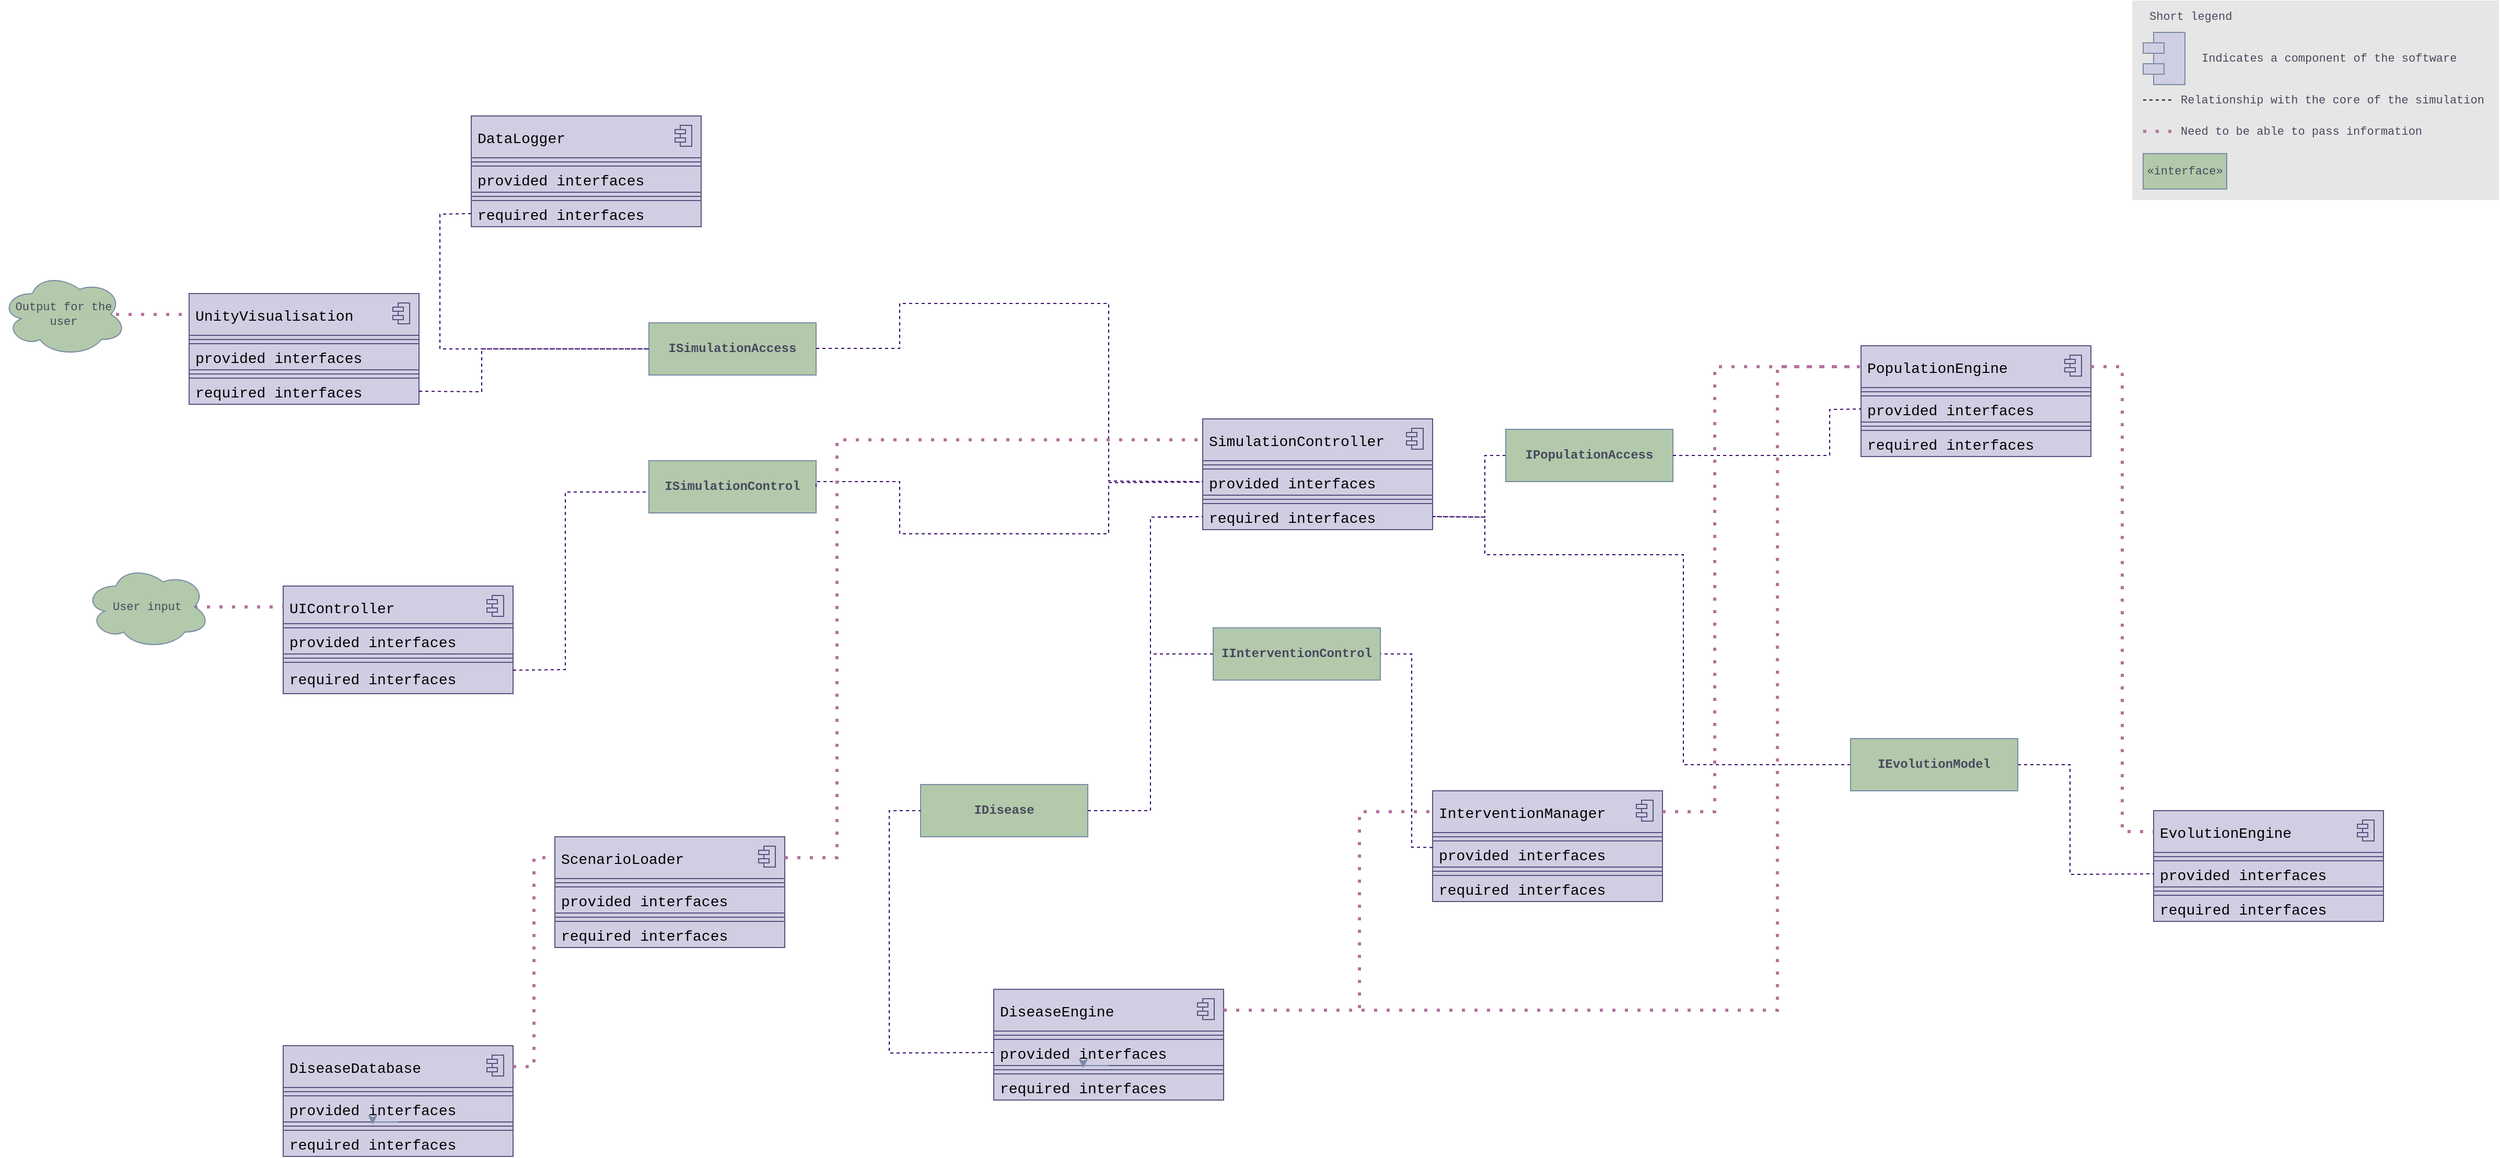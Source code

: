 <mxfile version="26.1.2">
  <diagram name="Page-1" id="GoLNNhoR9JQIdwmi2k9M">
    <mxGraphModel dx="4640" dy="2165" grid="1" gridSize="10" guides="1" tooltips="1" connect="1" arrows="1" fold="1" page="1" pageScale="1" pageWidth="1100" pageHeight="850" background="#FFFFFF" math="0" shadow="0">
      <root>
        <mxCell id="0" />
        <mxCell id="1" parent="0" />
        <mxCell id="596ySrerEDE0G81WWoC6-142" value="" style="rounded=0;whiteSpace=wrap;html=1;strokeColor=#E6E6E6;fontFamily=Courier New;fontSize=11;fontColor=#46495D;labelBackgroundColor=none;fillColor=#E6E6E6;align=left;" vertex="1" parent="1">
          <mxGeometry x="780" y="-350" width="350" height="190" as="geometry" />
        </mxCell>
        <mxCell id="596ySrerEDE0G81WWoC6-1" value="" style="fontStyle=1;align=left;verticalAlign=middle;childLayout=stackLayout;horizontal=1;horizontalStack=0;resizeParent=1;resizeParentMax=0;resizeLast=0;marginBottom=0;strokeColor=#56517e;fillColor=#D0CEE2;labelBackgroundColor=none;fontFamily=Courier New;fontSize=14;labelBorderColor=none;textShadow=0;shadow=0;resizeWidth=1;resizeHeight=1;" vertex="1" parent="1">
          <mxGeometry x="-310" y="596" width="220" height="106" as="geometry" />
        </mxCell>
        <mxCell id="596ySrerEDE0G81WWoC6-2" value="DiseaseEngine" style="align=left;spacingLeft=4;verticalAlign=middle;strokeColor=#56517e;fillColor=#D0CEE2;labelBackgroundColor=none;fontFamily=Courier New;fontSize=14;labelBorderColor=none;textShadow=0;shadow=0;resizeWidth=1;resizeHeight=1;" vertex="1" parent="596ySrerEDE0G81WWoC6-1">
          <mxGeometry width="220" height="40" as="geometry" />
        </mxCell>
        <mxCell id="596ySrerEDE0G81WWoC6-3" value="" style="shape=module;jettyWidth=10;jettyHeight=4;strokeColor=#56517e;fillColor=#D0CEE2;labelBackgroundColor=none;fontFamily=Courier New;fontSize=14;verticalAlign=middle;align=left;labelBorderColor=none;textShadow=0;shadow=0;resizeWidth=1;resizeHeight=1;" vertex="1" parent="596ySrerEDE0G81WWoC6-2">
          <mxGeometry x="1" width="16" height="20" relative="1" as="geometry">
            <mxPoint x="-25" y="9" as="offset" />
          </mxGeometry>
        </mxCell>
        <mxCell id="596ySrerEDE0G81WWoC6-4" value="" style="line;strokeWidth=1;fillColor=#D0CEE2;align=left;verticalAlign=middle;spacingTop=-1;spacingLeft=3;spacingRight=3;rotatable=0;labelPosition=right;points=[];portConstraint=eastwest;strokeColor=#56517e;labelBackgroundColor=none;fontFamily=Courier New;fontSize=14;labelBorderColor=none;textShadow=0;shadow=0;resizeWidth=1;resizeHeight=1;" vertex="1" parent="596ySrerEDE0G81WWoC6-1">
          <mxGeometry y="40" width="220" height="8" as="geometry" />
        </mxCell>
        <mxCell id="596ySrerEDE0G81WWoC6-5" value="provided interfaces" style="align=left;spacingLeft=4;verticalAlign=middle;strokeColor=#56517e;fillColor=#D0CEE2;labelBackgroundColor=none;fontFamily=Courier New;fontSize=14;labelBorderColor=none;textShadow=0;shadow=0;resizeWidth=1;resizeHeight=1;" vertex="1" parent="596ySrerEDE0G81WWoC6-1">
          <mxGeometry y="48" width="220" height="25" as="geometry" />
        </mxCell>
        <mxCell id="596ySrerEDE0G81WWoC6-7" value="" style="line;strokeWidth=1;fillColor=#D0CEE2;align=left;verticalAlign=middle;spacingTop=-1;spacingLeft=3;spacingRight=3;rotatable=0;labelPosition=right;points=[];portConstraint=eastwest;strokeColor=#56517e;labelBackgroundColor=none;fontFamily=Courier New;fontSize=14;labelBorderColor=none;textShadow=0;shadow=0;resizeWidth=1;resizeHeight=1;" vertex="1" parent="596ySrerEDE0G81WWoC6-1">
          <mxGeometry y="73" width="220" height="8" as="geometry" />
        </mxCell>
        <mxCell id="596ySrerEDE0G81WWoC6-8" value="required interfaces" style="align=left;spacingLeft=4;verticalAlign=middle;strokeColor=#56517e;fillColor=#D0CEE2;labelBackgroundColor=none;fontFamily=Courier New;fontSize=14;labelBorderColor=none;textShadow=0;shadow=0;resizeWidth=1;resizeHeight=1;" vertex="1" parent="596ySrerEDE0G81WWoC6-1">
          <mxGeometry y="81" width="220" height="25" as="geometry" />
        </mxCell>
        <mxCell id="596ySrerEDE0G81WWoC6-79" style="edgeStyle=orthogonalEdgeStyle;rounded=0;orthogonalLoop=1;jettySize=auto;html=1;exitX=0.5;exitY=1;exitDx=0;exitDy=0;entryX=0.389;entryY=1.096;entryDx=0;entryDy=0;entryPerimeter=0;strokeColor=#788AA3;fontColor=#46495D;fillColor=#B2C9AB;fontFamily=Courier New;labelBackgroundColor=none;" edge="1" parent="596ySrerEDE0G81WWoC6-1" source="596ySrerEDE0G81WWoC6-5" target="596ySrerEDE0G81WWoC6-5">
          <mxGeometry relative="1" as="geometry" />
        </mxCell>
        <mxCell id="596ySrerEDE0G81WWoC6-10" value="" style="fontStyle=1;align=left;verticalAlign=middle;childLayout=stackLayout;horizontal=1;horizontalStack=0;resizeParent=1;resizeParentMax=0;resizeLast=0;marginBottom=0;strokeColor=#56517e;fillColor=#D0CEE2;labelBackgroundColor=none;fontFamily=Courier New;fontSize=14;labelBorderColor=none;textShadow=0;shadow=0;resizeWidth=1;resizeHeight=1;" vertex="1" parent="1">
          <mxGeometry x="110" y="406" width="220" height="106" as="geometry" />
        </mxCell>
        <mxCell id="596ySrerEDE0G81WWoC6-11" value="InterventionManager" style="align=left;spacingLeft=4;verticalAlign=middle;strokeColor=#56517e;fillColor=#D0CEE2;labelBackgroundColor=none;fontFamily=Courier New;fontSize=14;labelBorderColor=none;textShadow=0;shadow=0;resizeWidth=1;resizeHeight=1;" vertex="1" parent="596ySrerEDE0G81WWoC6-10">
          <mxGeometry width="220" height="40" as="geometry" />
        </mxCell>
        <mxCell id="596ySrerEDE0G81WWoC6-12" value="" style="shape=module;jettyWidth=10;jettyHeight=4;strokeColor=#56517e;fillColor=#D0CEE2;labelBackgroundColor=none;fontFamily=Courier New;fontSize=14;verticalAlign=middle;align=left;labelBorderColor=none;textShadow=0;shadow=0;resizeWidth=1;resizeHeight=1;" vertex="1" parent="596ySrerEDE0G81WWoC6-11">
          <mxGeometry x="1" width="16" height="20" relative="1" as="geometry">
            <mxPoint x="-25" y="9" as="offset" />
          </mxGeometry>
        </mxCell>
        <mxCell id="596ySrerEDE0G81WWoC6-13" value="" style="line;strokeWidth=1;fillColor=#D0CEE2;align=left;verticalAlign=middle;spacingTop=-1;spacingLeft=3;spacingRight=3;rotatable=0;labelPosition=right;points=[];portConstraint=eastwest;strokeColor=#56517e;labelBackgroundColor=none;fontFamily=Courier New;fontSize=14;labelBorderColor=none;textShadow=0;shadow=0;resizeWidth=1;resizeHeight=1;" vertex="1" parent="596ySrerEDE0G81WWoC6-10">
          <mxGeometry y="40" width="220" height="8" as="geometry" />
        </mxCell>
        <mxCell id="596ySrerEDE0G81WWoC6-14" value="provided interfaces" style="align=left;spacingLeft=4;verticalAlign=middle;strokeColor=#56517e;fillColor=#D0CEE2;labelBackgroundColor=none;fontFamily=Courier New;fontSize=14;labelBorderColor=none;textShadow=0;shadow=0;resizeWidth=1;resizeHeight=1;" vertex="1" parent="596ySrerEDE0G81WWoC6-10">
          <mxGeometry y="48" width="220" height="25" as="geometry" />
        </mxCell>
        <mxCell id="596ySrerEDE0G81WWoC6-16" value="" style="line;strokeWidth=1;fillColor=#D0CEE2;align=left;verticalAlign=middle;spacingTop=-1;spacingLeft=3;spacingRight=3;rotatable=0;labelPosition=right;points=[];portConstraint=eastwest;strokeColor=#56517e;labelBackgroundColor=none;fontFamily=Courier New;fontSize=14;labelBorderColor=none;textShadow=0;shadow=0;resizeWidth=1;resizeHeight=1;" vertex="1" parent="596ySrerEDE0G81WWoC6-10">
          <mxGeometry y="73" width="220" height="8" as="geometry" />
        </mxCell>
        <mxCell id="596ySrerEDE0G81WWoC6-17" value="required interfaces" style="align=left;spacingLeft=4;verticalAlign=middle;strokeColor=#56517e;fillColor=#D0CEE2;labelBackgroundColor=none;fontFamily=Courier New;fontSize=14;labelBorderColor=none;textShadow=0;shadow=0;resizeWidth=1;resizeHeight=1;" vertex="1" parent="596ySrerEDE0G81WWoC6-10">
          <mxGeometry y="81" width="220" height="25" as="geometry" />
        </mxCell>
        <mxCell id="596ySrerEDE0G81WWoC6-19" value="" style="fontStyle=1;align=left;verticalAlign=middle;childLayout=stackLayout;horizontal=1;horizontalStack=0;resizeParent=1;resizeParentMax=0;resizeLast=0;marginBottom=0;strokeColor=#56517e;fillColor=#D0CEE2;labelBackgroundColor=none;fontFamily=Courier New;fontSize=14;labelBorderColor=none;textShadow=0;shadow=0;" vertex="1" parent="1">
          <mxGeometry x="-1080" y="-70" width="220" height="106" as="geometry" />
        </mxCell>
        <mxCell id="596ySrerEDE0G81WWoC6-20" value="UnityVisualisation" style="align=left;spacingLeft=4;verticalAlign=middle;strokeColor=#56517e;fillColor=#D0CEE2;labelBackgroundColor=none;fontFamily=Courier New;fontSize=14;labelBorderColor=none;textShadow=0;shadow=0;resizeWidth=1;resizeHeight=1;" vertex="1" parent="596ySrerEDE0G81WWoC6-19">
          <mxGeometry width="220" height="40" as="geometry" />
        </mxCell>
        <mxCell id="596ySrerEDE0G81WWoC6-21" value="" style="shape=module;jettyWidth=10;jettyHeight=4;strokeColor=#56517e;fillColor=#D0CEE2;labelBackgroundColor=none;fontFamily=Courier New;fontSize=14;verticalAlign=middle;align=left;labelBorderColor=none;textShadow=0;shadow=0;resizeWidth=1;resizeHeight=1;" vertex="1" parent="596ySrerEDE0G81WWoC6-20">
          <mxGeometry x="1" width="16" height="20" relative="1" as="geometry">
            <mxPoint x="-25" y="9" as="offset" />
          </mxGeometry>
        </mxCell>
        <mxCell id="596ySrerEDE0G81WWoC6-22" value="" style="line;strokeWidth=1;fillColor=#D0CEE2;align=left;verticalAlign=middle;spacingTop=-1;spacingLeft=3;spacingRight=3;rotatable=0;labelPosition=right;points=[];portConstraint=eastwest;strokeColor=#56517e;labelBackgroundColor=none;fontFamily=Courier New;fontSize=14;labelBorderColor=none;textShadow=0;shadow=0;resizeWidth=1;resizeHeight=1;" vertex="1" parent="596ySrerEDE0G81WWoC6-19">
          <mxGeometry y="40" width="220" height="8" as="geometry" />
        </mxCell>
        <mxCell id="596ySrerEDE0G81WWoC6-23" value="provided interfaces" style="align=left;spacingLeft=4;verticalAlign=middle;strokeColor=#56517e;fillColor=#D0CEE2;labelBackgroundColor=none;fontFamily=Courier New;fontSize=14;labelBorderColor=none;textShadow=0;shadow=0;resizeWidth=1;resizeHeight=1;" vertex="1" parent="596ySrerEDE0G81WWoC6-19">
          <mxGeometry y="48" width="220" height="25" as="geometry" />
        </mxCell>
        <mxCell id="596ySrerEDE0G81WWoC6-25" value="" style="line;strokeWidth=1;fillColor=#D0CEE2;align=left;verticalAlign=middle;spacingTop=-1;spacingLeft=3;spacingRight=3;rotatable=0;labelPosition=right;points=[];portConstraint=eastwest;strokeColor=#56517e;labelBackgroundColor=none;fontFamily=Courier New;fontSize=14;labelBorderColor=none;textShadow=0;shadow=0;resizeWidth=1;resizeHeight=1;" vertex="1" parent="596ySrerEDE0G81WWoC6-19">
          <mxGeometry y="73" width="220" height="8" as="geometry" />
        </mxCell>
        <mxCell id="596ySrerEDE0G81WWoC6-26" value="required interfaces" style="align=left;spacingLeft=4;verticalAlign=middle;strokeColor=#56517e;fillColor=#D0CEE2;labelBackgroundColor=none;fontFamily=Courier New;fontSize=14;labelBorderColor=none;textShadow=0;shadow=0;resizeWidth=1;resizeHeight=1;" vertex="1" parent="596ySrerEDE0G81WWoC6-19">
          <mxGeometry y="81" width="220" height="25" as="geometry" />
        </mxCell>
        <mxCell id="596ySrerEDE0G81WWoC6-28" value="" style="fontStyle=5;align=left;verticalAlign=middle;childLayout=stackLayout;horizontal=1;horizontalStack=0;resizeParent=1;resizeParentMax=0;resizeLast=0;marginBottom=0;strokeColor=#56517e;fillColor=#D0CEE2;labelBackgroundColor=none;fontFamily=Courier New;fontSize=14;labelBorderColor=none;textShadow=0;shadow=0;resizeWidth=1;resizeHeight=1;" vertex="1" parent="1">
          <mxGeometry x="-730" y="450" width="220" height="106" as="geometry" />
        </mxCell>
        <mxCell id="596ySrerEDE0G81WWoC6-29" value="ScenarioLoader" style="align=left;spacingLeft=4;verticalAlign=middle;strokeColor=#56517e;fillColor=#D0CEE2;labelBackgroundColor=none;fontFamily=Courier New;fontSize=14;labelBorderColor=none;textShadow=0;shadow=0;resizeWidth=1;resizeHeight=1;" vertex="1" parent="596ySrerEDE0G81WWoC6-28">
          <mxGeometry width="220" height="40" as="geometry" />
        </mxCell>
        <mxCell id="596ySrerEDE0G81WWoC6-30" value="" style="shape=module;jettyWidth=10;jettyHeight=4;strokeColor=#56517e;fillColor=#D0CEE2;labelBackgroundColor=none;fontFamily=Courier New;fontSize=14;verticalAlign=middle;align=left;labelBorderColor=none;textShadow=0;shadow=0;resizeWidth=1;resizeHeight=1;" vertex="1" parent="596ySrerEDE0G81WWoC6-29">
          <mxGeometry x="1" width="16" height="20" relative="1" as="geometry">
            <mxPoint x="-25" y="9" as="offset" />
          </mxGeometry>
        </mxCell>
        <mxCell id="596ySrerEDE0G81WWoC6-31" value="" style="line;strokeWidth=1;fillColor=#D0CEE2;align=left;verticalAlign=middle;spacingTop=-1;spacingLeft=3;spacingRight=3;rotatable=0;labelPosition=right;points=[];portConstraint=eastwest;strokeColor=#56517e;labelBackgroundColor=none;fontFamily=Courier New;fontSize=14;labelBorderColor=none;textShadow=0;shadow=0;resizeWidth=1;resizeHeight=1;" vertex="1" parent="596ySrerEDE0G81WWoC6-28">
          <mxGeometry y="40" width="220" height="8" as="geometry" />
        </mxCell>
        <mxCell id="596ySrerEDE0G81WWoC6-32" value="provided interfaces" style="align=left;spacingLeft=4;verticalAlign=middle;strokeColor=#56517e;fillColor=#D0CEE2;labelBackgroundColor=none;fontFamily=Courier New;fontSize=14;labelBorderColor=none;textShadow=0;shadow=0;resizeWidth=1;resizeHeight=1;" vertex="1" parent="596ySrerEDE0G81WWoC6-28">
          <mxGeometry y="48" width="220" height="25" as="geometry" />
        </mxCell>
        <mxCell id="596ySrerEDE0G81WWoC6-34" value="" style="line;strokeWidth=1;fillColor=#D0CEE2;align=left;verticalAlign=middle;spacingTop=-1;spacingLeft=3;spacingRight=3;rotatable=0;labelPosition=right;points=[];portConstraint=eastwest;strokeColor=#56517e;labelBackgroundColor=none;fontFamily=Courier New;fontSize=14;labelBorderColor=none;textShadow=0;shadow=0;resizeWidth=1;resizeHeight=1;" vertex="1" parent="596ySrerEDE0G81WWoC6-28">
          <mxGeometry y="73" width="220" height="8" as="geometry" />
        </mxCell>
        <mxCell id="596ySrerEDE0G81WWoC6-35" value="required interfaces" style="align=left;spacingLeft=4;verticalAlign=middle;strokeColor=#56517e;fillColor=#D0CEE2;labelBackgroundColor=none;fontFamily=Courier New;fontSize=14;labelBorderColor=none;textShadow=0;shadow=0;resizeWidth=1;resizeHeight=1;" vertex="1" parent="596ySrerEDE0G81WWoC6-28">
          <mxGeometry y="81" width="220" height="25" as="geometry" />
        </mxCell>
        <mxCell id="596ySrerEDE0G81WWoC6-37" value="" style="fontStyle=1;align=left;verticalAlign=middle;childLayout=stackLayout;horizontal=1;horizontalStack=0;resizeParent=1;resizeParentMax=0;resizeLast=0;marginBottom=0;strokeColor=#56517e;fillColor=#D0CEE2;labelBackgroundColor=none;fontFamily=Courier New;fontSize=14;labelBorderColor=none;textShadow=0;shadow=0;resizeWidth=1;resizeHeight=1;" vertex="1" parent="1">
          <mxGeometry x="-810" y="-240" width="220" height="106" as="geometry" />
        </mxCell>
        <mxCell id="596ySrerEDE0G81WWoC6-38" value="DataLogger" style="align=left;spacingLeft=4;verticalAlign=middle;strokeColor=#56517e;fillColor=#D0CEE2;labelBackgroundColor=none;fontFamily=Courier New;fontSize=14;labelBorderColor=none;textShadow=0;shadow=0;resizeWidth=1;resizeHeight=1;" vertex="1" parent="596ySrerEDE0G81WWoC6-37">
          <mxGeometry width="220" height="40" as="geometry" />
        </mxCell>
        <mxCell id="596ySrerEDE0G81WWoC6-39" value="" style="shape=module;jettyWidth=10;jettyHeight=4;strokeColor=#56517e;fillColor=#D0CEE2;labelBackgroundColor=none;fontFamily=Courier New;fontSize=14;verticalAlign=middle;align=left;labelBorderColor=none;textShadow=0;shadow=0;resizeWidth=1;resizeHeight=1;" vertex="1" parent="596ySrerEDE0G81WWoC6-38">
          <mxGeometry x="1" width="16" height="20" relative="1" as="geometry">
            <mxPoint x="-25" y="9" as="offset" />
          </mxGeometry>
        </mxCell>
        <mxCell id="596ySrerEDE0G81WWoC6-40" value="" style="line;strokeWidth=1;fillColor=#D0CEE2;align=left;verticalAlign=middle;spacingTop=-1;spacingLeft=3;spacingRight=3;rotatable=0;labelPosition=right;points=[];portConstraint=eastwest;strokeColor=#56517e;labelBackgroundColor=none;fontFamily=Courier New;fontSize=14;labelBorderColor=none;textShadow=0;shadow=0;resizeWidth=1;resizeHeight=1;" vertex="1" parent="596ySrerEDE0G81WWoC6-37">
          <mxGeometry y="40" width="220" height="8" as="geometry" />
        </mxCell>
        <mxCell id="596ySrerEDE0G81WWoC6-41" value="provided interfaces" style="align=left;spacingLeft=4;verticalAlign=middle;strokeColor=#56517e;fillColor=#D0CEE2;labelBackgroundColor=none;fontFamily=Courier New;fontSize=14;labelBorderColor=none;textShadow=0;shadow=0;resizeWidth=1;resizeHeight=1;" vertex="1" parent="596ySrerEDE0G81WWoC6-37">
          <mxGeometry y="48" width="220" height="25" as="geometry" />
        </mxCell>
        <mxCell id="596ySrerEDE0G81WWoC6-43" value="" style="line;strokeWidth=1;fillColor=#D0CEE2;align=left;verticalAlign=middle;spacingTop=-1;spacingLeft=3;spacingRight=3;rotatable=0;labelPosition=right;points=[];portConstraint=eastwest;strokeColor=#56517e;labelBackgroundColor=none;fontFamily=Courier New;fontSize=14;labelBorderColor=none;textShadow=0;shadow=0;resizeWidth=1;resizeHeight=1;" vertex="1" parent="596ySrerEDE0G81WWoC6-37">
          <mxGeometry y="73" width="220" height="8" as="geometry" />
        </mxCell>
        <mxCell id="596ySrerEDE0G81WWoC6-44" value="required interfaces" style="align=left;spacingLeft=4;verticalAlign=middle;strokeColor=#56517e;fillColor=#D0CEE2;labelBackgroundColor=none;fontFamily=Courier New;fontSize=14;labelBorderColor=none;textShadow=0;shadow=0;resizeWidth=1;resizeHeight=1;" vertex="1" parent="596ySrerEDE0G81WWoC6-37">
          <mxGeometry y="81" width="220" height="25" as="geometry" />
        </mxCell>
        <mxCell id="596ySrerEDE0G81WWoC6-46" value="" style="fontStyle=1;align=left;verticalAlign=middle;childLayout=stackLayout;horizontal=1;horizontalStack=0;resizeParent=1;resizeParentMax=0;resizeLast=0;marginBottom=0;strokeColor=#56517e;fillColor=#D0CEE2;labelBackgroundColor=none;fontFamily=Courier New;fontSize=14;labelBorderColor=none;textShadow=0;shadow=0;resizeWidth=1;resizeHeight=1;" vertex="1" parent="1">
          <mxGeometry x="520" y="-20" width="220" height="106" as="geometry" />
        </mxCell>
        <mxCell id="596ySrerEDE0G81WWoC6-47" value="PopulationEngine" style="align=left;spacingLeft=4;verticalAlign=middle;strokeColor=#56517e;fillColor=#D0CEE2;labelBackgroundColor=none;fontFamily=Courier New;fontSize=14;labelBorderColor=none;textShadow=0;shadow=0;resizeWidth=1;resizeHeight=1;" vertex="1" parent="596ySrerEDE0G81WWoC6-46">
          <mxGeometry width="220" height="40" as="geometry" />
        </mxCell>
        <mxCell id="596ySrerEDE0G81WWoC6-48" value="" style="shape=module;jettyWidth=10;jettyHeight=4;strokeColor=#56517e;fillColor=#D0CEE2;labelBackgroundColor=none;fontFamily=Courier New;fontSize=14;verticalAlign=middle;align=left;labelBorderColor=none;textShadow=0;shadow=0;resizeWidth=1;resizeHeight=1;" vertex="1" parent="596ySrerEDE0G81WWoC6-47">
          <mxGeometry x="1" width="16" height="20" relative="1" as="geometry">
            <mxPoint x="-25" y="9" as="offset" />
          </mxGeometry>
        </mxCell>
        <mxCell id="596ySrerEDE0G81WWoC6-49" value="" style="line;strokeWidth=1;fillColor=#D0CEE2;align=left;verticalAlign=middle;spacingTop=-1;spacingLeft=3;spacingRight=3;rotatable=0;labelPosition=right;points=[];portConstraint=eastwest;strokeColor=#56517e;labelBackgroundColor=none;fontFamily=Courier New;fontSize=14;labelBorderColor=none;textShadow=0;shadow=0;resizeWidth=1;resizeHeight=1;" vertex="1" parent="596ySrerEDE0G81WWoC6-46">
          <mxGeometry y="40" width="220" height="8" as="geometry" />
        </mxCell>
        <mxCell id="596ySrerEDE0G81WWoC6-50" value="provided interfaces" style="align=left;spacingLeft=4;verticalAlign=middle;strokeColor=#56517e;fillColor=#D0CEE2;labelBackgroundColor=none;fontFamily=Courier New;fontSize=14;labelBorderColor=none;textShadow=0;shadow=0;resizeWidth=1;resizeHeight=1;" vertex="1" parent="596ySrerEDE0G81WWoC6-46">
          <mxGeometry y="48" width="220" height="25" as="geometry" />
        </mxCell>
        <mxCell id="596ySrerEDE0G81WWoC6-52" value="" style="line;strokeWidth=1;fillColor=#D0CEE2;align=left;verticalAlign=middle;spacingTop=-1;spacingLeft=3;spacingRight=3;rotatable=0;labelPosition=right;points=[];portConstraint=eastwest;strokeColor=#56517e;labelBackgroundColor=none;fontFamily=Courier New;fontSize=14;labelBorderColor=none;textShadow=0;shadow=0;resizeWidth=1;resizeHeight=1;" vertex="1" parent="596ySrerEDE0G81WWoC6-46">
          <mxGeometry y="73" width="220" height="8" as="geometry" />
        </mxCell>
        <mxCell id="596ySrerEDE0G81WWoC6-53" value="required interfaces" style="align=left;spacingLeft=4;verticalAlign=middle;strokeColor=#56517e;fillColor=#D0CEE2;labelBackgroundColor=none;fontFamily=Courier New;fontSize=14;labelBorderColor=none;textShadow=0;shadow=0;resizeWidth=1;resizeHeight=1;" vertex="1" parent="596ySrerEDE0G81WWoC6-46">
          <mxGeometry y="81" width="220" height="25" as="geometry" />
        </mxCell>
        <mxCell id="596ySrerEDE0G81WWoC6-55" value="" style="fontStyle=1;align=left;verticalAlign=middle;childLayout=stackLayout;horizontal=1;horizontalStack=0;resizeParent=1;resizeParentMax=0;resizeLast=0;marginBottom=0;strokeColor=#56517e;fillColor=#D0CEE2;labelBackgroundColor=none;fontFamily=Courier New;fontSize=14;labelBorderColor=none;textShadow=0;shadow=0;resizeWidth=1;resizeHeight=1;" vertex="1" parent="1">
          <mxGeometry x="-110" y="50" width="220" height="106" as="geometry" />
        </mxCell>
        <mxCell id="596ySrerEDE0G81WWoC6-56" value="SimulationController" style="align=left;spacingLeft=4;verticalAlign=middle;strokeColor=#56517e;fillColor=#D0CEE2;labelBackgroundColor=none;fontFamily=Courier New;fontSize=14;labelBorderColor=none;textShadow=0;shadow=0;resizeWidth=1;resizeHeight=1;" vertex="1" parent="596ySrerEDE0G81WWoC6-55">
          <mxGeometry width="220" height="40" as="geometry" />
        </mxCell>
        <mxCell id="596ySrerEDE0G81WWoC6-57" value="" style="shape=module;jettyWidth=10;jettyHeight=4;strokeColor=#56517e;fillColor=#D0CEE2;labelBackgroundColor=none;fontFamily=Courier New;fontSize=14;verticalAlign=middle;align=left;labelBorderColor=none;textShadow=0;shadow=0;resizeWidth=1;resizeHeight=1;" vertex="1" parent="596ySrerEDE0G81WWoC6-56">
          <mxGeometry x="1" width="16" height="20" relative="1" as="geometry">
            <mxPoint x="-25" y="9" as="offset" />
          </mxGeometry>
        </mxCell>
        <mxCell id="596ySrerEDE0G81WWoC6-58" value="" style="line;strokeWidth=1;fillColor=#D0CEE2;align=left;verticalAlign=middle;spacingTop=-1;spacingLeft=3;spacingRight=3;rotatable=0;labelPosition=right;points=[];portConstraint=eastwest;strokeColor=#56517e;labelBackgroundColor=none;fontFamily=Courier New;fontSize=14;labelBorderColor=none;textShadow=0;shadow=0;resizeWidth=1;resizeHeight=1;" vertex="1" parent="596ySrerEDE0G81WWoC6-55">
          <mxGeometry y="40" width="220" height="8" as="geometry" />
        </mxCell>
        <mxCell id="596ySrerEDE0G81WWoC6-59" value="provided interfaces" style="align=left;spacingLeft=4;verticalAlign=middle;strokeColor=#56517e;fillColor=#D0CEE2;labelBackgroundColor=none;fontFamily=Courier New;fontSize=14;labelBorderColor=none;textShadow=0;shadow=0;resizeWidth=1;resizeHeight=1;" vertex="1" parent="596ySrerEDE0G81WWoC6-55">
          <mxGeometry y="48" width="220" height="25" as="geometry" />
        </mxCell>
        <mxCell id="596ySrerEDE0G81WWoC6-61" value="" style="line;strokeWidth=1;fillColor=#D0CEE2;align=left;verticalAlign=middle;spacingTop=-1;spacingLeft=3;spacingRight=3;rotatable=0;labelPosition=right;points=[];portConstraint=eastwest;strokeColor=#56517e;labelBackgroundColor=none;fontFamily=Courier New;fontSize=14;labelBorderColor=none;textShadow=0;shadow=0;resizeWidth=1;resizeHeight=1;" vertex="1" parent="596ySrerEDE0G81WWoC6-55">
          <mxGeometry y="73" width="220" height="8" as="geometry" />
        </mxCell>
        <mxCell id="596ySrerEDE0G81WWoC6-62" value="required interfaces" style="align=left;spacingLeft=4;verticalAlign=middle;strokeColor=#56517e;fillColor=#D0CEE2;labelBackgroundColor=none;fontFamily=Courier New;fontSize=14;labelBorderColor=none;textShadow=0;shadow=0;resizeWidth=1;resizeHeight=1;" vertex="1" parent="596ySrerEDE0G81WWoC6-55">
          <mxGeometry y="81" width="220" height="25" as="geometry" />
        </mxCell>
        <mxCell id="596ySrerEDE0G81WWoC6-64" value="" style="fontStyle=1;align=left;verticalAlign=middle;childLayout=stackLayout;horizontal=1;horizontalStack=0;resizeParent=1;resizeParentMax=0;resizeLast=0;marginBottom=0;strokeColor=#56517e;fillColor=#D0CEE2;labelBackgroundColor=none;fontFamily=Courier New;fontSize=14;labelBorderColor=none;textShadow=0;shadow=0;resizeWidth=1;resizeHeight=1;" vertex="1" parent="1">
          <mxGeometry x="-990" y="210" width="220" height="103" as="geometry" />
        </mxCell>
        <mxCell id="596ySrerEDE0G81WWoC6-65" value="UIController" style="align=left;spacingLeft=4;verticalAlign=middle;strokeColor=#56517e;fillColor=#D0CEE2;labelBackgroundColor=none;fontFamily=Courier New;fontSize=14;labelBorderColor=none;textShadow=0;shadow=0;resizeWidth=1;resizeHeight=1;" vertex="1" parent="596ySrerEDE0G81WWoC6-64">
          <mxGeometry width="220" height="40" as="geometry" />
        </mxCell>
        <mxCell id="596ySrerEDE0G81WWoC6-66" value="" style="shape=module;jettyWidth=10;jettyHeight=4;strokeColor=#56517e;fillColor=#D0CEE2;labelBackgroundColor=none;fontFamily=Courier New;fontSize=14;verticalAlign=middle;align=left;labelBorderColor=none;textShadow=0;shadow=0;resizeWidth=1;resizeHeight=1;" vertex="1" parent="596ySrerEDE0G81WWoC6-65">
          <mxGeometry x="1" width="16" height="20" relative="1" as="geometry">
            <mxPoint x="-25" y="9" as="offset" />
          </mxGeometry>
        </mxCell>
        <mxCell id="596ySrerEDE0G81WWoC6-67" value="" style="line;strokeWidth=1;fillColor=#D0CEE2;align=left;verticalAlign=middle;spacingTop=-1;spacingLeft=3;spacingRight=3;rotatable=0;labelPosition=right;points=[];portConstraint=eastwest;strokeColor=#56517e;labelBackgroundColor=none;fontFamily=Courier New;fontSize=14;labelBorderColor=none;textShadow=0;shadow=0;resizeWidth=1;resizeHeight=1;" vertex="1" parent="596ySrerEDE0G81WWoC6-65">
          <mxGeometry y="32" width="220" height="8" as="geometry" />
        </mxCell>
        <mxCell id="596ySrerEDE0G81WWoC6-69" value="provided interfaces" style="align=left;spacingLeft=4;verticalAlign=middle;strokeColor=#56517e;fillColor=#D0CEE2;labelBackgroundColor=none;fontFamily=Courier New;fontSize=14;labelBorderColor=none;textShadow=0;shadow=0;resizeWidth=1;resizeHeight=1;" vertex="1" parent="596ySrerEDE0G81WWoC6-64">
          <mxGeometry y="40" width="220" height="25" as="geometry" />
        </mxCell>
        <mxCell id="596ySrerEDE0G81WWoC6-70" value="" style="line;strokeWidth=1;fillColor=#D0CEE2;align=left;verticalAlign=middle;spacingTop=-1;spacingLeft=3;spacingRight=3;rotatable=0;labelPosition=right;points=[];portConstraint=eastwest;strokeColor=#56517e;labelBackgroundColor=none;fontFamily=Courier New;fontSize=14;labelBorderColor=none;textShadow=0;shadow=0;resizeWidth=1;resizeHeight=1;" vertex="1" parent="596ySrerEDE0G81WWoC6-64">
          <mxGeometry y="65" width="220" height="8" as="geometry" />
        </mxCell>
        <mxCell id="596ySrerEDE0G81WWoC6-72" value="required interfaces" style="align=left;spacingLeft=4;verticalAlign=middle;strokeColor=#56517e;fillColor=#D0CEE2;labelBackgroundColor=none;fontFamily=Courier New;fontSize=14;labelBorderColor=none;textShadow=0;shadow=0;resizeWidth=1;resizeHeight=1;" vertex="1" parent="596ySrerEDE0G81WWoC6-64">
          <mxGeometry y="73" width="220" height="30" as="geometry" />
        </mxCell>
        <mxCell id="596ySrerEDE0G81WWoC6-80" value="" style="fontStyle=1;align=left;verticalAlign=middle;childLayout=stackLayout;horizontal=1;horizontalStack=0;resizeParent=1;resizeParentMax=0;resizeLast=0;marginBottom=0;strokeColor=#56517e;fillColor=#D0CEE2;labelBackgroundColor=none;fontFamily=Courier New;fontSize=14;labelBorderColor=none;textShadow=0;shadow=0;resizeWidth=1;resizeHeight=1;" vertex="1" parent="1">
          <mxGeometry x="800" y="425" width="220" height="106" as="geometry" />
        </mxCell>
        <mxCell id="596ySrerEDE0G81WWoC6-81" value="EvolutionEngine" style="align=left;spacingLeft=4;verticalAlign=middle;strokeColor=#56517e;fillColor=#D0CEE2;labelBackgroundColor=none;fontFamily=Courier New;fontSize=14;labelBorderColor=none;textShadow=0;shadow=0;resizeWidth=1;resizeHeight=1;" vertex="1" parent="596ySrerEDE0G81WWoC6-80">
          <mxGeometry width="220" height="40" as="geometry" />
        </mxCell>
        <mxCell id="596ySrerEDE0G81WWoC6-82" value="" style="shape=module;jettyWidth=10;jettyHeight=4;strokeColor=#56517e;fillColor=#D0CEE2;labelBackgroundColor=none;fontFamily=Courier New;fontSize=14;verticalAlign=middle;align=left;labelBorderColor=none;textShadow=0;shadow=0;resizeWidth=1;resizeHeight=1;" vertex="1" parent="596ySrerEDE0G81WWoC6-81">
          <mxGeometry x="1" width="16" height="20" relative="1" as="geometry">
            <mxPoint x="-25" y="9" as="offset" />
          </mxGeometry>
        </mxCell>
        <mxCell id="596ySrerEDE0G81WWoC6-83" value="" style="line;strokeWidth=1;fillColor=#D0CEE2;align=left;verticalAlign=middle;spacingTop=-1;spacingLeft=3;spacingRight=3;rotatable=0;labelPosition=right;points=[];portConstraint=eastwest;strokeColor=#56517e;labelBackgroundColor=none;fontFamily=Courier New;fontSize=14;labelBorderColor=none;textShadow=0;shadow=0;resizeWidth=1;resizeHeight=1;" vertex="1" parent="596ySrerEDE0G81WWoC6-80">
          <mxGeometry y="40" width="220" height="8" as="geometry" />
        </mxCell>
        <mxCell id="596ySrerEDE0G81WWoC6-84" value="provided interfaces" style="align=left;spacingLeft=4;verticalAlign=middle;strokeColor=#56517e;fillColor=#D0CEE2;labelBackgroundColor=none;fontFamily=Courier New;fontSize=14;labelBorderColor=none;textShadow=0;shadow=0;resizeWidth=1;resizeHeight=1;" vertex="1" parent="596ySrerEDE0G81WWoC6-80">
          <mxGeometry y="48" width="220" height="25" as="geometry" />
        </mxCell>
        <mxCell id="596ySrerEDE0G81WWoC6-85" value="" style="line;strokeWidth=1;fillColor=#D0CEE2;align=left;verticalAlign=middle;spacingTop=-1;spacingLeft=3;spacingRight=3;rotatable=0;labelPosition=right;points=[];portConstraint=eastwest;strokeColor=#56517e;labelBackgroundColor=none;fontFamily=Courier New;fontSize=14;labelBorderColor=none;textShadow=0;shadow=0;resizeWidth=1;resizeHeight=1;" vertex="1" parent="596ySrerEDE0G81WWoC6-80">
          <mxGeometry y="73" width="220" height="8" as="geometry" />
        </mxCell>
        <mxCell id="596ySrerEDE0G81WWoC6-86" value="required interfaces" style="align=left;spacingLeft=4;verticalAlign=middle;strokeColor=#56517e;fillColor=#D0CEE2;labelBackgroundColor=none;fontFamily=Courier New;fontSize=14;labelBorderColor=none;textShadow=0;shadow=0;resizeWidth=1;resizeHeight=1;" vertex="1" parent="596ySrerEDE0G81WWoC6-80">
          <mxGeometry y="81" width="220" height="25" as="geometry" />
        </mxCell>
        <mxCell id="596ySrerEDE0G81WWoC6-87" value="" style="fontStyle=1;align=left;verticalAlign=middle;childLayout=stackLayout;horizontal=1;horizontalStack=0;resizeParent=1;resizeParentMax=0;resizeLast=0;marginBottom=0;strokeColor=#56517e;fillColor=#D0CEE2;labelBackgroundColor=none;fontFamily=Courier New;fontSize=14;labelBorderColor=none;textShadow=0;shadow=0;resizeWidth=1;resizeHeight=1;" vertex="1" parent="1">
          <mxGeometry x="-990" y="650" width="220" height="106" as="geometry" />
        </mxCell>
        <mxCell id="596ySrerEDE0G81WWoC6-88" value="DiseaseDatabase" style="align=left;spacingLeft=4;verticalAlign=middle;strokeColor=#56517e;fillColor=#D0CEE2;labelBackgroundColor=none;fontFamily=Courier New;fontSize=14;labelBorderColor=none;textShadow=0;shadow=0;resizeWidth=1;resizeHeight=1;" vertex="1" parent="596ySrerEDE0G81WWoC6-87">
          <mxGeometry width="220" height="40" as="geometry" />
        </mxCell>
        <mxCell id="596ySrerEDE0G81WWoC6-89" value="" style="shape=module;jettyWidth=10;jettyHeight=4;strokeColor=#56517e;fillColor=#D0CEE2;labelBackgroundColor=none;fontFamily=Courier New;fontSize=14;verticalAlign=middle;align=left;labelBorderColor=none;textShadow=0;shadow=0;resizeWidth=1;resizeHeight=1;" vertex="1" parent="596ySrerEDE0G81WWoC6-88">
          <mxGeometry x="1" width="16" height="20" relative="1" as="geometry">
            <mxPoint x="-25" y="9" as="offset" />
          </mxGeometry>
        </mxCell>
        <mxCell id="596ySrerEDE0G81WWoC6-90" value="" style="line;strokeWidth=1;fillColor=#D0CEE2;align=left;verticalAlign=middle;spacingTop=-1;spacingLeft=3;spacingRight=3;rotatable=0;labelPosition=right;points=[];portConstraint=eastwest;strokeColor=#56517e;labelBackgroundColor=none;fontFamily=Courier New;fontSize=14;labelBorderColor=none;textShadow=0;shadow=0;resizeWidth=1;resizeHeight=1;" vertex="1" parent="596ySrerEDE0G81WWoC6-87">
          <mxGeometry y="40" width="220" height="8" as="geometry" />
        </mxCell>
        <mxCell id="596ySrerEDE0G81WWoC6-91" value="provided interfaces" style="align=left;spacingLeft=4;verticalAlign=middle;strokeColor=#56517e;fillColor=#D0CEE2;labelBackgroundColor=none;fontFamily=Courier New;fontSize=14;labelBorderColor=none;textShadow=0;shadow=0;resizeWidth=1;resizeHeight=1;" vertex="1" parent="596ySrerEDE0G81WWoC6-87">
          <mxGeometry y="48" width="220" height="25" as="geometry" />
        </mxCell>
        <mxCell id="596ySrerEDE0G81WWoC6-92" value="" style="line;strokeWidth=1;fillColor=#D0CEE2;align=left;verticalAlign=middle;spacingTop=-1;spacingLeft=3;spacingRight=3;rotatable=0;labelPosition=right;points=[];portConstraint=eastwest;strokeColor=#56517e;labelBackgroundColor=none;fontFamily=Courier New;fontSize=14;labelBorderColor=none;textShadow=0;shadow=0;resizeWidth=1;resizeHeight=1;" vertex="1" parent="596ySrerEDE0G81WWoC6-87">
          <mxGeometry y="73" width="220" height="8" as="geometry" />
        </mxCell>
        <mxCell id="596ySrerEDE0G81WWoC6-93" value="required interfaces" style="align=left;spacingLeft=4;verticalAlign=middle;strokeColor=#56517e;fillColor=#D0CEE2;labelBackgroundColor=none;fontFamily=Courier New;fontSize=14;labelBorderColor=none;textShadow=0;shadow=0;resizeWidth=1;resizeHeight=1;" vertex="1" parent="596ySrerEDE0G81WWoC6-87">
          <mxGeometry y="81" width="220" height="25" as="geometry" />
        </mxCell>
        <mxCell id="596ySrerEDE0G81WWoC6-94" style="edgeStyle=orthogonalEdgeStyle;rounded=0;orthogonalLoop=1;jettySize=auto;html=1;exitX=0.5;exitY=1;exitDx=0;exitDy=0;entryX=0.389;entryY=1.096;entryDx=0;entryDy=0;entryPerimeter=0;strokeColor=#788AA3;fontColor=#46495D;fillColor=#B2C9AB;fontFamily=Courier New;labelBackgroundColor=none;" edge="1" parent="596ySrerEDE0G81WWoC6-87" source="596ySrerEDE0G81WWoC6-91" target="596ySrerEDE0G81WWoC6-91">
          <mxGeometry relative="1" as="geometry" />
        </mxCell>
        <mxCell id="596ySrerEDE0G81WWoC6-95" value="&lt;b&gt;ISimulationControl&lt;/b&gt;" style="html=1;whiteSpace=wrap;strokeColor=#788AA3;fontColor=#46495D;fillColor=#B2C9AB;fontFamily=Courier New;labelBackgroundColor=none;" vertex="1" parent="1">
          <mxGeometry x="-640" y="90" width="160" height="50" as="geometry" />
        </mxCell>
        <mxCell id="596ySrerEDE0G81WWoC6-97" value="" style="endArrow=none;dashed=1;html=1;rounded=0;strokeColor=#330066;fontColor=#46495D;fillColor=#B2C9AB;exitX=1;exitY=0.5;exitDx=0;exitDy=0;entryX=0;entryY=0.5;entryDx=0;entryDy=0;fontFamily=Courier New;labelBackgroundColor=none;" edge="1" parent="1" source="596ySrerEDE0G81WWoC6-95" target="596ySrerEDE0G81WWoC6-59">
          <mxGeometry width="50" height="50" relative="1" as="geometry">
            <mxPoint x="-480" y="248" as="sourcePoint" />
            <mxPoint x="-170" y="85" as="targetPoint" />
            <Array as="points">
              <mxPoint x="-480" y="110" />
              <mxPoint x="-400" y="110" />
              <mxPoint x="-400" y="160" />
              <mxPoint x="-200" y="160" />
              <mxPoint x="-200" y="111" />
            </Array>
          </mxGeometry>
        </mxCell>
        <mxCell id="596ySrerEDE0G81WWoC6-100" value="" style="endArrow=none;dashed=1;html=1;rounded=0;strokeColor=#330066;fontColor=#46495D;fillColor=#B2C9AB;exitX=1;exitY=0.25;exitDx=0;exitDy=0;entryX=0;entryY=0.6;entryDx=0;entryDy=0;entryPerimeter=0;fontFamily=Courier New;labelBackgroundColor=none;" edge="1" parent="1" source="596ySrerEDE0G81WWoC6-72" target="596ySrerEDE0G81WWoC6-95">
          <mxGeometry width="50" height="50" relative="1" as="geometry">
            <mxPoint x="-745" y="275" as="sourcePoint" />
            <mxPoint x="-375" y="271" as="targetPoint" />
            <Array as="points">
              <mxPoint x="-720" y="290" />
              <mxPoint x="-720" y="120" />
            </Array>
          </mxGeometry>
        </mxCell>
        <mxCell id="596ySrerEDE0G81WWoC6-101" value="&lt;b&gt;ISimulationAccess&lt;/b&gt;" style="html=1;whiteSpace=wrap;strokeColor=#788AA3;fontColor=#46495D;fillColor=#B2C9AB;fontFamily=Courier New;labelBackgroundColor=none;" vertex="1" parent="1">
          <mxGeometry x="-640" y="-42" width="160" height="50" as="geometry" />
        </mxCell>
        <mxCell id="596ySrerEDE0G81WWoC6-105" value="" style="endArrow=none;dashed=1;html=1;rounded=0;strokeColor=#330066;fontColor=#46495D;fillColor=#B2C9AB;exitX=1;exitY=0.5;exitDx=0;exitDy=0;entryX=0;entryY=0.5;entryDx=0;entryDy=0;fontFamily=Courier New;labelBackgroundColor=none;" edge="1" parent="1">
          <mxGeometry width="50" height="50" relative="1" as="geometry">
            <mxPoint x="-480" y="-17.5" as="sourcePoint" />
            <mxPoint x="-110" y="110.0" as="targetPoint" />
            <Array as="points">
              <mxPoint x="-400" y="-17.5" />
              <mxPoint x="-400" y="-60.5" />
              <mxPoint x="-200" y="-60.5" />
              <mxPoint x="-200" y="109.5" />
            </Array>
          </mxGeometry>
        </mxCell>
        <mxCell id="596ySrerEDE0G81WWoC6-106" value="" style="endArrow=none;dashed=1;html=1;rounded=0;strokeColor=#330066;align=center;verticalAlign=middle;fontFamily=Courier New;fontSize=11;fontColor=#46495D;labelBackgroundColor=none;entryX=0;entryY=0.5;entryDx=0;entryDy=0;exitX=1;exitY=0.5;exitDx=0;exitDy=0;" edge="1" parent="1" source="596ySrerEDE0G81WWoC6-26" target="596ySrerEDE0G81WWoC6-101">
          <mxGeometry width="50" height="50" relative="1" as="geometry">
            <mxPoint x="-690" y="36" as="sourcePoint" />
            <mxPoint x="-640" y="-14" as="targetPoint" />
            <Array as="points">
              <mxPoint x="-800" y="24" />
              <mxPoint x="-800" y="-17" />
            </Array>
          </mxGeometry>
        </mxCell>
        <mxCell id="596ySrerEDE0G81WWoC6-107" value="" style="endArrow=none;dashed=1;html=1;rounded=0;strokeColor=#330066;align=center;verticalAlign=middle;fontFamily=Courier New;fontSize=11;fontColor=#46495D;labelBackgroundColor=none;entryX=0;entryY=0.5;entryDx=0;entryDy=0;exitX=0;exitY=0.5;exitDx=0;exitDy=0;" edge="1" parent="1" source="596ySrerEDE0G81WWoC6-44" target="596ySrerEDE0G81WWoC6-101">
          <mxGeometry width="50" height="50" relative="1" as="geometry">
            <mxPoint x="-860" y="3.5" as="sourcePoint" />
            <mxPoint x="-640" y="-37.5" as="targetPoint" />
            <Array as="points">
              <mxPoint x="-840" y="-146" />
              <mxPoint x="-840" y="-17" />
              <mxPoint x="-800" y="-17" />
            </Array>
          </mxGeometry>
        </mxCell>
        <mxCell id="596ySrerEDE0G81WWoC6-108" value="&lt;b&gt;IDisease&lt;/b&gt;" style="html=1;whiteSpace=wrap;strokeColor=#788AA3;fontColor=#46495D;fillColor=#B2C9AB;fontFamily=Courier New;labelBackgroundColor=none;" vertex="1" parent="1">
          <mxGeometry x="-380" y="400" width="160" height="50" as="geometry" />
        </mxCell>
        <mxCell id="596ySrerEDE0G81WWoC6-109" value="" style="endArrow=none;dashed=1;html=1;rounded=0;strokeColor=#330066;align=center;verticalAlign=middle;fontFamily=Courier New;fontSize=11;fontColor=#46495D;labelBackgroundColor=none;entryX=0;entryY=0.5;entryDx=0;entryDy=0;exitX=1;exitY=0.5;exitDx=0;exitDy=0;" edge="1" parent="1" source="596ySrerEDE0G81WWoC6-108" target="596ySrerEDE0G81WWoC6-62">
          <mxGeometry width="50" height="50" relative="1" as="geometry">
            <mxPoint x="-190" y="378" as="sourcePoint" />
            <mxPoint x="-140" y="328" as="targetPoint" />
            <Array as="points">
              <mxPoint x="-160" y="425" />
              <mxPoint x="-160" y="144" />
            </Array>
          </mxGeometry>
        </mxCell>
        <mxCell id="596ySrerEDE0G81WWoC6-110" value="" style="endArrow=none;dashed=1;html=1;rounded=0;strokeColor=#330066;align=center;verticalAlign=middle;fontFamily=Courier New;fontSize=11;fontColor=#46495D;labelBackgroundColor=none;exitX=1;exitY=0.5;exitDx=0;exitDy=0;entryX=0;entryY=0.5;entryDx=0;entryDy=0;" edge="1" parent="1" source="596ySrerEDE0G81WWoC6-62" target="596ySrerEDE0G81WWoC6-113">
          <mxGeometry width="50" height="50" relative="1" as="geometry">
            <mxPoint x="130" y="156" as="sourcePoint" />
            <mxPoint x="180" y="106" as="targetPoint" />
            <Array as="points">
              <mxPoint x="160" y="144" />
              <mxPoint x="160" y="85" />
            </Array>
          </mxGeometry>
        </mxCell>
        <mxCell id="596ySrerEDE0G81WWoC6-111" value="" style="endArrow=none;dashed=1;html=1;rounded=0;strokeColor=#330066;align=center;verticalAlign=middle;fontFamily=Courier New;fontSize=11;fontColor=#46495D;labelBackgroundColor=none;entryX=1;entryY=0.5;entryDx=0;entryDy=0;exitX=0;exitY=0.5;exitDx=0;exitDy=0;" edge="1" parent="1" source="596ySrerEDE0G81WWoC6-117" target="596ySrerEDE0G81WWoC6-62">
          <mxGeometry width="50" height="50" relative="1" as="geometry">
            <mxPoint x="210" y="286.5" as="sourcePoint" />
            <mxPoint x="260" y="236.5" as="targetPoint" />
            <Array as="points">
              <mxPoint x="350" y="381" />
              <mxPoint x="350" y="180" />
              <mxPoint x="160" y="180" />
              <mxPoint x="160" y="144" />
            </Array>
          </mxGeometry>
        </mxCell>
        <mxCell id="596ySrerEDE0G81WWoC6-112" value="" style="endArrow=none;dashed=1;html=1;rounded=0;strokeColor=#330066;align=center;verticalAlign=middle;fontFamily=Courier New;fontSize=11;fontColor=#46495D;labelBackgroundColor=none;entryX=0;entryY=0.5;entryDx=0;entryDy=0;exitX=0;exitY=0.5;exitDx=0;exitDy=0;" edge="1" parent="1" source="596ySrerEDE0G81WWoC6-5" target="596ySrerEDE0G81WWoC6-108">
          <mxGeometry width="50" height="50" relative="1" as="geometry">
            <mxPoint x="-430" y="560" as="sourcePoint" />
            <mxPoint x="-380" y="510" as="targetPoint" />
            <Array as="points">
              <mxPoint x="-410" y="657" />
              <mxPoint x="-410" y="425" />
            </Array>
          </mxGeometry>
        </mxCell>
        <mxCell id="596ySrerEDE0G81WWoC6-113" value="&lt;b&gt;IPopulationAccess&lt;/b&gt;" style="html=1;whiteSpace=wrap;strokeColor=#788AA3;fontColor=#46495D;fillColor=#B2C9AB;fontFamily=Courier New;labelBackgroundColor=none;" vertex="1" parent="1">
          <mxGeometry x="180" y="60" width="160" height="50" as="geometry" />
        </mxCell>
        <mxCell id="596ySrerEDE0G81WWoC6-115" value="" style="endArrow=none;dashed=1;html=1;rounded=0;strokeColor=#330066;align=center;verticalAlign=middle;fontFamily=Courier New;fontSize=11;fontColor=#46495D;labelBackgroundColor=none;entryX=0;entryY=0.5;entryDx=0;entryDy=0;exitX=1;exitY=0.5;exitDx=0;exitDy=0;" edge="1" parent="1" source="596ySrerEDE0G81WWoC6-117" target="596ySrerEDE0G81WWoC6-84">
          <mxGeometry width="50" height="50" relative="1" as="geometry">
            <mxPoint x="560" y="528" as="sourcePoint" />
            <mxPoint x="610" y="478" as="targetPoint" />
            <Array as="points">
              <mxPoint x="720" y="381" />
              <mxPoint x="720" y="486" />
            </Array>
          </mxGeometry>
        </mxCell>
        <mxCell id="596ySrerEDE0G81WWoC6-116" value="" style="endArrow=none;dashed=1;html=1;rounded=0;strokeColor=#330066;align=center;verticalAlign=middle;fontFamily=Courier New;fontSize=11;fontColor=#46495D;labelBackgroundColor=none;entryX=0;entryY=0.5;entryDx=0;entryDy=0;exitX=1;exitY=0.5;exitDx=0;exitDy=0;" edge="1" parent="1" source="596ySrerEDE0G81WWoC6-113" target="596ySrerEDE0G81WWoC6-50">
          <mxGeometry width="50" height="50" relative="1" as="geometry">
            <mxPoint x="300" y="188" as="sourcePoint" />
            <mxPoint x="350" y="138" as="targetPoint" />
            <Array as="points">
              <mxPoint x="360" y="85" />
              <mxPoint x="490" y="85" />
              <mxPoint x="490" y="41" />
            </Array>
          </mxGeometry>
        </mxCell>
        <mxCell id="596ySrerEDE0G81WWoC6-117" value="&lt;b&gt;IEvolutionModel&lt;/b&gt;" style="html=1;whiteSpace=wrap;strokeColor=#788AA3;fontColor=#46495D;fillColor=#B2C9AB;fontFamily=Courier New;labelBackgroundColor=none;" vertex="1" parent="1">
          <mxGeometry x="510" y="356" width="160" height="50" as="geometry" />
        </mxCell>
        <mxCell id="596ySrerEDE0G81WWoC6-118" value="" style="endArrow=none;dashed=1;html=1;rounded=0;strokeColor=#330066;align=center;verticalAlign=middle;fontFamily=Courier New;fontSize=11;fontColor=#46495D;labelBackgroundColor=none;entryX=1;entryY=0.5;entryDx=0;entryDy=0;exitX=0;exitY=0.25;exitDx=0;exitDy=0;" edge="1" parent="1" source="596ySrerEDE0G81WWoC6-14" target="596ySrerEDE0G81WWoC6-121">
          <mxGeometry width="50" height="50" relative="1" as="geometry">
            <mxPoint x="60" y="340" as="sourcePoint" />
            <mxPoint x="110" y="290" as="targetPoint" />
            <Array as="points">
              <mxPoint x="90" y="460" />
              <mxPoint x="90" y="275" />
            </Array>
          </mxGeometry>
        </mxCell>
        <mxCell id="596ySrerEDE0G81WWoC6-120" value="" style="endArrow=none;dashed=1;html=1;rounded=0;strokeColor=#330066;align=center;verticalAlign=middle;fontFamily=Courier New;fontSize=11;fontColor=#46495D;labelBackgroundColor=none;entryX=0;entryY=0.5;entryDx=0;entryDy=0;exitX=0;exitY=0.5;exitDx=0;exitDy=0;" edge="1" parent="1" source="596ySrerEDE0G81WWoC6-121" target="596ySrerEDE0G81WWoC6-62">
          <mxGeometry width="50" height="50" relative="1" as="geometry">
            <mxPoint y="290" as="sourcePoint" />
            <mxPoint x="-110" y="150" as="targetPoint" />
            <Array as="points">
              <mxPoint x="-160" y="275" />
              <mxPoint x="-160" y="144" />
            </Array>
          </mxGeometry>
        </mxCell>
        <mxCell id="596ySrerEDE0G81WWoC6-121" value="&lt;b&gt;IInterventionControl&lt;/b&gt;" style="html=1;whiteSpace=wrap;strokeColor=#788AA3;fontColor=#46495D;fillColor=#B2C9AB;fontFamily=Courier New;labelBackgroundColor=none;" vertex="1" parent="1">
          <mxGeometry x="-100" y="250" width="160" height="50" as="geometry" />
        </mxCell>
        <mxCell id="596ySrerEDE0G81WWoC6-122" value="" style="endArrow=none;dashed=1;html=1;dashPattern=1 3;strokeWidth=3;rounded=0;strokeColor=#B5739D;align=center;verticalAlign=middle;fontFamily=Courier New;fontSize=11;fontColor=#46495D;labelBackgroundColor=none;entryX=0;entryY=0.5;entryDx=0;entryDy=0;exitX=1;exitY=0.5;exitDx=0;exitDy=0;" edge="1" parent="1" source="596ySrerEDE0G81WWoC6-29" target="596ySrerEDE0G81WWoC6-56">
          <mxGeometry width="50" height="50" relative="1" as="geometry">
            <mxPoint x="-600" y="356" as="sourcePoint" />
            <mxPoint x="-550" y="306" as="targetPoint" />
            <Array as="points">
              <mxPoint x="-460" y="470" />
              <mxPoint x="-460" y="70" />
            </Array>
          </mxGeometry>
        </mxCell>
        <mxCell id="596ySrerEDE0G81WWoC6-123" value="" style="endArrow=none;dashed=1;html=1;dashPattern=1 3;strokeWidth=3;rounded=0;strokeColor=#B5739D;align=center;verticalAlign=middle;fontFamily=Courier New;fontSize=11;fontColor=#46495D;labelBackgroundColor=none;entryX=0;entryY=0.5;entryDx=0;entryDy=0;" edge="1" parent="1" target="596ySrerEDE0G81WWoC6-20">
          <mxGeometry width="50" height="50" relative="1" as="geometry">
            <mxPoint x="-1150" y="-50" as="sourcePoint" />
            <mxPoint x="-1100" y="-50" as="targetPoint" />
          </mxGeometry>
        </mxCell>
        <mxCell id="596ySrerEDE0G81WWoC6-124" value="" style="endArrow=none;dashed=1;html=1;dashPattern=1 3;strokeWidth=3;rounded=0;strokeColor=#B5739D;align=center;verticalAlign=middle;fontFamily=Courier New;fontSize=11;fontColor=#46495D;labelBackgroundColor=none;exitX=1;exitY=0.5;exitDx=0;exitDy=0;" edge="1" parent="1" source="596ySrerEDE0G81WWoC6-2">
          <mxGeometry width="50" height="50" relative="1" as="geometry">
            <mxPoint x="-25" y="620" as="sourcePoint" />
            <mxPoint x="510" as="targetPoint" />
            <Array as="points">
              <mxPoint x="440" y="616" />
              <mxPoint x="440" />
            </Array>
          </mxGeometry>
        </mxCell>
        <mxCell id="596ySrerEDE0G81WWoC6-125" value="" style="endArrow=none;dashed=1;html=1;dashPattern=1 3;strokeWidth=3;rounded=0;strokeColor=#B5739D;align=center;verticalAlign=middle;fontFamily=Courier New;fontSize=11;fontColor=#46495D;labelBackgroundColor=none;entryX=0;entryY=0.5;entryDx=0;entryDy=0;exitX=0.875;exitY=0.5;exitDx=0;exitDy=0;exitPerimeter=0;" edge="1" parent="1" source="596ySrerEDE0G81WWoC6-127" target="596ySrerEDE0G81WWoC6-65">
          <mxGeometry width="50" height="50" relative="1" as="geometry">
            <mxPoint x="-1070" y="230" as="sourcePoint" />
            <mxPoint x="-1010" y="236.5" as="targetPoint" />
          </mxGeometry>
        </mxCell>
        <mxCell id="596ySrerEDE0G81WWoC6-126" value="" style="endArrow=none;dashed=1;html=1;dashPattern=1 3;strokeWidth=3;rounded=0;strokeColor=#B5739D;align=center;verticalAlign=middle;fontFamily=Courier New;fontSize=11;fontColor=#46495D;labelBackgroundColor=none;entryX=0;entryY=0.5;entryDx=0;entryDy=0;exitX=1;exitY=0.5;exitDx=0;exitDy=0;" edge="1" parent="1" source="596ySrerEDE0G81WWoC6-88" target="596ySrerEDE0G81WWoC6-29">
          <mxGeometry width="50" height="50" relative="1" as="geometry">
            <mxPoint x="-870" y="480" as="sourcePoint" />
            <mxPoint x="-820" y="430" as="targetPoint" />
            <Array as="points">
              <mxPoint x="-750" y="670" />
              <mxPoint x="-750" y="470" />
            </Array>
          </mxGeometry>
        </mxCell>
        <mxCell id="596ySrerEDE0G81WWoC6-127" value="&lt;span style=&quot;&quot;&gt;&lt;span style=&quot;&quot;&gt;User input&lt;br&gt;&lt;/span&gt;&lt;/span&gt;" style="ellipse;shape=cloud;whiteSpace=wrap;html=1;strokeColor=#788AA3;fontFamily=Courier New;fontSize=11;fontColor=#46495D;labelBackgroundColor=none;fillColor=#B2C9AB;" vertex="1" parent="1">
          <mxGeometry x="-1180" y="190" width="120" height="80" as="geometry" />
        </mxCell>
        <mxCell id="596ySrerEDE0G81WWoC6-128" value="" style="endArrow=none;dashed=1;html=1;dashPattern=1 3;strokeWidth=3;rounded=0;strokeColor=#B5739D;align=center;verticalAlign=middle;fontFamily=Courier New;fontSize=11;fontColor=#46495D;labelBackgroundColor=none;exitX=1;exitY=0.5;exitDx=0;exitDy=0;entryX=0;entryY=0.5;entryDx=0;entryDy=0;" edge="1" parent="1" source="596ySrerEDE0G81WWoC6-2" target="596ySrerEDE0G81WWoC6-11">
          <mxGeometry width="50" height="50" relative="1" as="geometry">
            <mxPoint x="-45" y="562" as="sourcePoint" />
            <mxPoint x="5" y="512" as="targetPoint" />
            <Array as="points">
              <mxPoint x="40" y="616" />
              <mxPoint x="40" y="426" />
            </Array>
          </mxGeometry>
        </mxCell>
        <mxCell id="596ySrerEDE0G81WWoC6-130" value="" style="endArrow=none;dashed=1;html=1;dashPattern=1 3;strokeWidth=3;rounded=0;strokeColor=#B5739D;align=center;verticalAlign=middle;fontFamily=Courier New;fontSize=11;fontColor=#46495D;labelBackgroundColor=none;exitX=1;exitY=0.5;exitDx=0;exitDy=0;entryX=0;entryY=0.5;entryDx=0;entryDy=0;" edge="1" parent="1" source="596ySrerEDE0G81WWoC6-47" target="596ySrerEDE0G81WWoC6-81">
          <mxGeometry width="50" height="50" relative="1" as="geometry">
            <mxPoint x="780" y="280" as="sourcePoint" />
            <mxPoint x="830" y="230" as="targetPoint" />
            <Array as="points">
              <mxPoint x="770" />
              <mxPoint x="770" y="445" />
            </Array>
          </mxGeometry>
        </mxCell>
        <mxCell id="596ySrerEDE0G81WWoC6-131" value="" style="endArrow=none;dashed=1;html=1;dashPattern=1 3;strokeWidth=3;rounded=0;strokeColor=#B5739D;align=center;verticalAlign=middle;fontFamily=Courier New;fontSize=11;fontColor=#46495D;labelBackgroundColor=none;exitX=1;exitY=0.5;exitDx=0;exitDy=0;entryX=0;entryY=0.5;entryDx=0;entryDy=0;" edge="1" parent="1" source="596ySrerEDE0G81WWoC6-11" target="596ySrerEDE0G81WWoC6-47">
          <mxGeometry width="50" height="50" relative="1" as="geometry">
            <mxPoint x="380" y="300" as="sourcePoint" />
            <mxPoint x="430" y="250" as="targetPoint" />
            <Array as="points">
              <mxPoint x="380" y="426" />
              <mxPoint x="380" />
            </Array>
          </mxGeometry>
        </mxCell>
        <mxCell id="596ySrerEDE0G81WWoC6-134" value="&lt;span&gt;Relationship with the core of the simulation&lt;br&gt;&lt;/span&gt;" style="text;strokeColor=none;fillColor=none;align=left;verticalAlign=middle;spacingLeft=4;spacingRight=4;overflow=hidden;points=[[0,0.5],[1,0.5]];portConstraint=eastwest;rotatable=0;whiteSpace=wrap;html=1;fontFamily=Courier New;fontSize=11;fontColor=#46495D;labelBackgroundColor=none;" vertex="1" parent="1">
          <mxGeometry x="820" y="-270" width="310" height="30" as="geometry" />
        </mxCell>
        <mxCell id="596ySrerEDE0G81WWoC6-135" value="" style="endArrow=none;dashed=1;html=1;rounded=0;strokeColor=default;align=center;verticalAlign=middle;fontFamily=Courier New;fontSize=11;fontColor=#330066;labelBackgroundColor=none;" edge="1" parent="1">
          <mxGeometry width="50" height="50" relative="1" as="geometry">
            <mxPoint x="790" y="-255.25" as="sourcePoint" />
            <mxPoint x="820" y="-255.25" as="targetPoint" />
          </mxGeometry>
        </mxCell>
        <mxCell id="596ySrerEDE0G81WWoC6-137" value="Need to be able to pass information " style="text;strokeColor=none;fillColor=none;align=left;verticalAlign=middle;spacingLeft=4;spacingRight=4;overflow=hidden;points=[[0,0.5],[1,0.5]];portConstraint=eastwest;rotatable=0;whiteSpace=wrap;html=1;fontFamily=Courier New;fontSize=11;fontColor=#46495D;labelBackgroundColor=none;" vertex="1" parent="1">
          <mxGeometry x="820" y="-240" width="260" height="30" as="geometry" />
        </mxCell>
        <mxCell id="596ySrerEDE0G81WWoC6-129" value="" style="endArrow=none;dashed=1;html=1;dashPattern=1 3;strokeWidth=3;rounded=0;strokeColor=#B5739D;align=center;verticalAlign=middle;fontFamily=Courier New;fontSize=11;fontColor=#46495D;labelBackgroundColor=none;" edge="1" parent="1">
          <mxGeometry width="50" height="50" relative="1" as="geometry">
            <mxPoint x="790" y="-225.25" as="sourcePoint" />
            <mxPoint x="820" y="-225.25" as="targetPoint" />
          </mxGeometry>
        </mxCell>
        <mxCell id="596ySrerEDE0G81WWoC6-138" value="«interface»" style="html=1;whiteSpace=wrap;strokeColor=#788AA3;fontFamily=Courier New;fontSize=11;fontColor=#46495D;labelBackgroundColor=none;fillColor=#B2C9AB;" vertex="1" parent="1">
          <mxGeometry x="790" y="-204" width="80" height="34" as="geometry" />
        </mxCell>
        <mxCell id="596ySrerEDE0G81WWoC6-139" value="" style="shape=module;align=left;spacingLeft=20;align=center;verticalAlign=top;whiteSpace=wrap;html=1;strokeColor=#788AA3;fontFamily=Courier New;fontSize=11;fontColor=#46495D;labelBackgroundColor=none;fillColor=#D0CEE2;" vertex="1" parent="1">
          <mxGeometry x="790" y="-320" width="40" height="50" as="geometry" />
        </mxCell>
        <mxCell id="596ySrerEDE0G81WWoC6-140" value="Indicates a component of the software" style="text;strokeColor=none;fillColor=none;align=left;verticalAlign=middle;spacingLeft=4;spacingRight=4;overflow=hidden;points=[[0,0.5],[1,0.5]];portConstraint=eastwest;rotatable=0;whiteSpace=wrap;html=1;fontFamily=Courier New;fontSize=11;fontColor=#46495D;labelBackgroundColor=none;" vertex="1" parent="1">
          <mxGeometry x="840" y="-310" width="290" height="30" as="geometry" />
        </mxCell>
        <mxCell id="596ySrerEDE0G81WWoC6-143" value="Short legend" style="text;strokeColor=none;fillColor=none;align=left;verticalAlign=middle;spacingLeft=4;spacingRight=4;overflow=hidden;points=[[0,0.5],[1,0.5]];portConstraint=eastwest;rotatable=0;whiteSpace=wrap;html=1;fontFamily=Courier New;fontSize=11;fontColor=#46495D;labelBackgroundColor=none;" vertex="1" parent="1">
          <mxGeometry x="790" y="-350" width="90" height="30" as="geometry" />
        </mxCell>
        <mxCell id="596ySrerEDE0G81WWoC6-145" value="Output for the user" style="ellipse;shape=cloud;whiteSpace=wrap;html=1;strokeColor=#788AA3;fontFamily=Courier New;fontSize=11;fontColor=#46495D;labelBackgroundColor=none;fillColor=#B2C9AB;" vertex="1" parent="1">
          <mxGeometry x="-1260" y="-90" width="120" height="80" as="geometry" />
        </mxCell>
      </root>
    </mxGraphModel>
  </diagram>
</mxfile>

